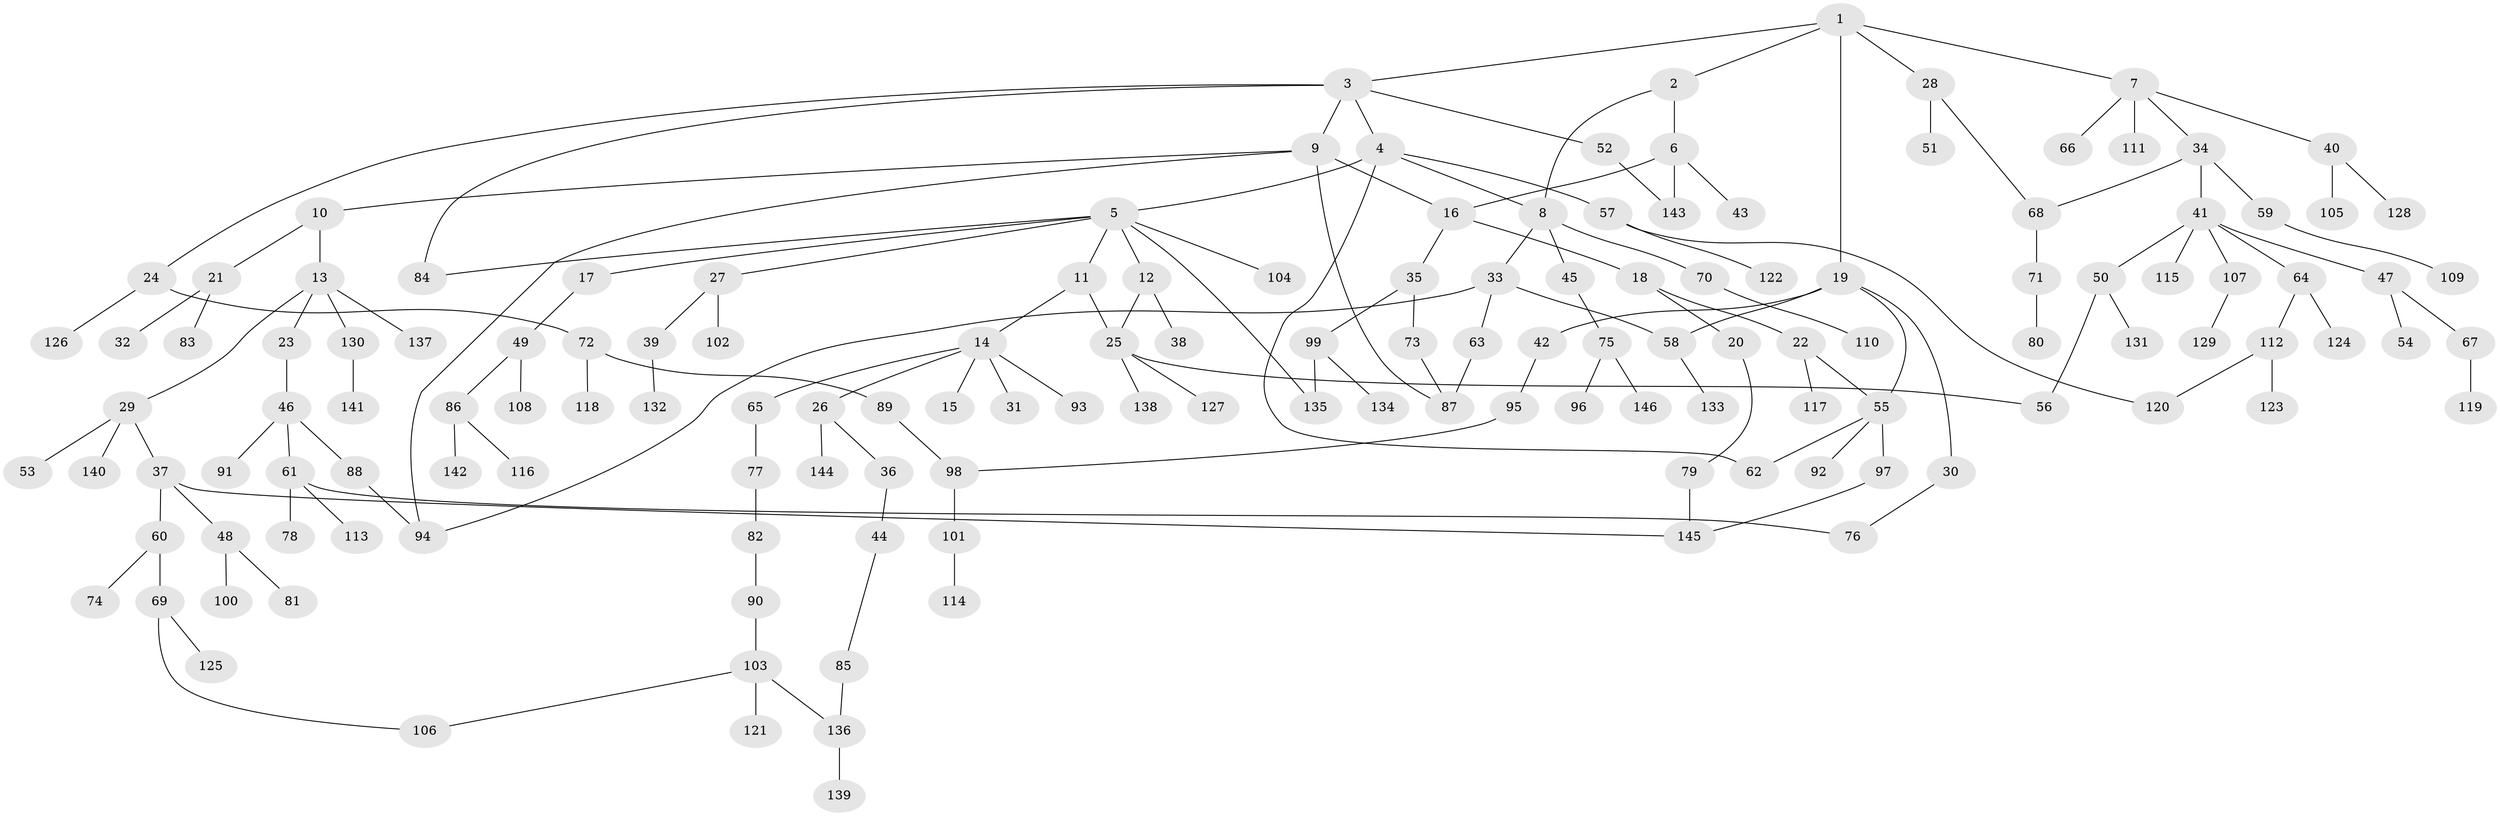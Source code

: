 // coarse degree distribution, {7: 0.06896551724137931, 1: 0.5862068965517241, 5: 0.05172413793103448, 6: 0.017241379310344827, 2: 0.1896551724137931, 4: 0.05172413793103448, 11: 0.017241379310344827, 10: 0.017241379310344827}
// Generated by graph-tools (version 1.1) at 2025/44/03/04/25 21:44:18]
// undirected, 146 vertices, 167 edges
graph export_dot {
graph [start="1"]
  node [color=gray90,style=filled];
  1;
  2;
  3;
  4;
  5;
  6;
  7;
  8;
  9;
  10;
  11;
  12;
  13;
  14;
  15;
  16;
  17;
  18;
  19;
  20;
  21;
  22;
  23;
  24;
  25;
  26;
  27;
  28;
  29;
  30;
  31;
  32;
  33;
  34;
  35;
  36;
  37;
  38;
  39;
  40;
  41;
  42;
  43;
  44;
  45;
  46;
  47;
  48;
  49;
  50;
  51;
  52;
  53;
  54;
  55;
  56;
  57;
  58;
  59;
  60;
  61;
  62;
  63;
  64;
  65;
  66;
  67;
  68;
  69;
  70;
  71;
  72;
  73;
  74;
  75;
  76;
  77;
  78;
  79;
  80;
  81;
  82;
  83;
  84;
  85;
  86;
  87;
  88;
  89;
  90;
  91;
  92;
  93;
  94;
  95;
  96;
  97;
  98;
  99;
  100;
  101;
  102;
  103;
  104;
  105;
  106;
  107;
  108;
  109;
  110;
  111;
  112;
  113;
  114;
  115;
  116;
  117;
  118;
  119;
  120;
  121;
  122;
  123;
  124;
  125;
  126;
  127;
  128;
  129;
  130;
  131;
  132;
  133;
  134;
  135;
  136;
  137;
  138;
  139;
  140;
  141;
  142;
  143;
  144;
  145;
  146;
  1 -- 2;
  1 -- 3;
  1 -- 7;
  1 -- 19;
  1 -- 28;
  2 -- 6;
  2 -- 8;
  3 -- 4;
  3 -- 9;
  3 -- 24;
  3 -- 52;
  3 -- 84;
  4 -- 5;
  4 -- 57;
  4 -- 62;
  4 -- 8;
  5 -- 11;
  5 -- 12;
  5 -- 17;
  5 -- 27;
  5 -- 84;
  5 -- 104;
  5 -- 135;
  6 -- 16;
  6 -- 43;
  6 -- 143;
  7 -- 34;
  7 -- 40;
  7 -- 66;
  7 -- 111;
  8 -- 33;
  8 -- 45;
  8 -- 70;
  9 -- 10;
  9 -- 94;
  9 -- 16;
  9 -- 87;
  10 -- 13;
  10 -- 21;
  11 -- 14;
  11 -- 25;
  12 -- 25;
  12 -- 38;
  13 -- 23;
  13 -- 29;
  13 -- 130;
  13 -- 137;
  14 -- 15;
  14 -- 26;
  14 -- 31;
  14 -- 65;
  14 -- 93;
  16 -- 18;
  16 -- 35;
  17 -- 49;
  18 -- 20;
  18 -- 22;
  19 -- 30;
  19 -- 42;
  19 -- 55;
  19 -- 58;
  20 -- 79;
  21 -- 32;
  21 -- 83;
  22 -- 117;
  22 -- 55;
  23 -- 46;
  24 -- 72;
  24 -- 126;
  25 -- 127;
  25 -- 138;
  25 -- 56;
  26 -- 36;
  26 -- 144;
  27 -- 39;
  27 -- 102;
  28 -- 51;
  28 -- 68;
  29 -- 37;
  29 -- 53;
  29 -- 140;
  30 -- 76;
  33 -- 63;
  33 -- 94;
  33 -- 58;
  34 -- 41;
  34 -- 59;
  34 -- 68;
  35 -- 73;
  35 -- 99;
  36 -- 44;
  37 -- 48;
  37 -- 60;
  37 -- 145;
  39 -- 132;
  40 -- 105;
  40 -- 128;
  41 -- 47;
  41 -- 50;
  41 -- 64;
  41 -- 107;
  41 -- 115;
  42 -- 95;
  44 -- 85;
  45 -- 75;
  46 -- 61;
  46 -- 88;
  46 -- 91;
  47 -- 54;
  47 -- 67;
  48 -- 81;
  48 -- 100;
  49 -- 86;
  49 -- 108;
  50 -- 56;
  50 -- 131;
  52 -- 143;
  55 -- 92;
  55 -- 97;
  55 -- 62;
  57 -- 120;
  57 -- 122;
  58 -- 133;
  59 -- 109;
  60 -- 69;
  60 -- 74;
  61 -- 78;
  61 -- 113;
  61 -- 76;
  63 -- 87;
  64 -- 112;
  64 -- 124;
  65 -- 77;
  67 -- 119;
  68 -- 71;
  69 -- 125;
  69 -- 106;
  70 -- 110;
  71 -- 80;
  72 -- 89;
  72 -- 118;
  73 -- 87;
  75 -- 96;
  75 -- 146;
  77 -- 82;
  79 -- 145;
  82 -- 90;
  85 -- 136;
  86 -- 116;
  86 -- 142;
  88 -- 94;
  89 -- 98;
  90 -- 103;
  95 -- 98;
  97 -- 145;
  98 -- 101;
  99 -- 134;
  99 -- 135;
  101 -- 114;
  103 -- 106;
  103 -- 121;
  103 -- 136;
  107 -- 129;
  112 -- 123;
  112 -- 120;
  130 -- 141;
  136 -- 139;
}
